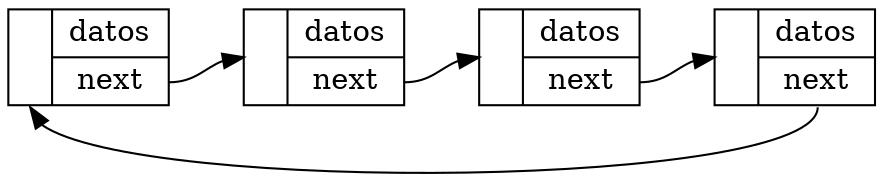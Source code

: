 digraph structs {
    nodesep=.05;
    rankdir=LR;
    
    node [shape=record, width = .5];
    node1 [label="{<m> |{<d> datos |<n> next }}"];
    node2 [label="{<m> |{<d> datos |<n> next }}"];
    node3 [label="{<m> |{<d> datos |<n> next }}"];
    node4 [label="{<m> |{<d> datos |<n> next }}"];

    node1 -> node2 [ style = invis, weight= 10 ];
    node2 -> node3 [ style = invis, weight= 10 ];
    node3 -> node4 [ style = invis, weight= 10 ];

    node1:n -> node2:m;
    node2:n -> node3:m;
    node3:n -> node4:m;
    node4:n -> node1:m;
}
